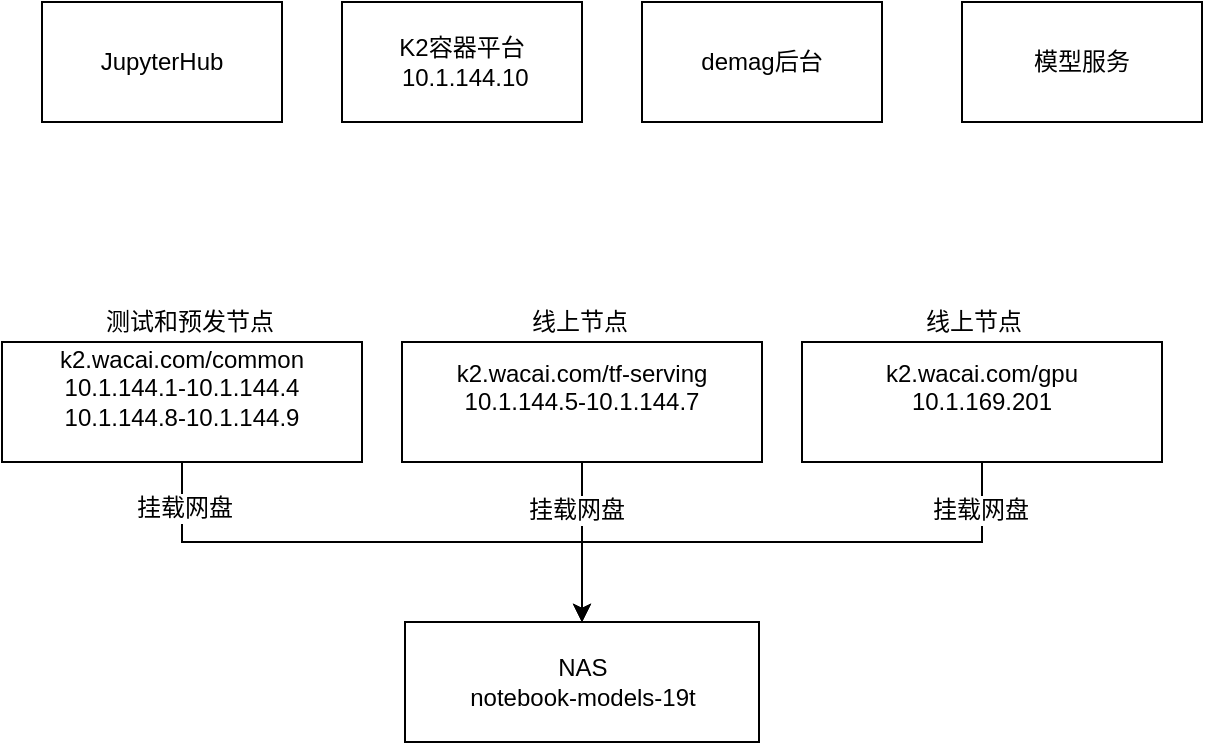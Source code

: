 <mxfile version="10.6.5" type="github"><diagram id="bytSsR9tVJm-Xfqkjh0O" name="Page-1"><mxGraphModel dx="758" dy="457" grid="1" gridSize="10" guides="1" tooltips="1" connect="1" arrows="1" fold="1" page="1" pageScale="1" pageWidth="827" pageHeight="1169" math="0" shadow="0"><root><mxCell id="0"/><mxCell id="1" parent="0"/><mxCell id="jnkxowq66a13voCcWVOj-1" value="JupyterHub" style="rounded=0;whiteSpace=wrap;html=1;" parent="1" vertex="1"><mxGeometry x="170" y="260" width="120" height="60" as="geometry"/></mxCell><mxCell id="jnkxowq66a13voCcWVOj-2" value="K2容器平台&lt;br&gt;&amp;nbsp;10.1.144.10&lt;br&gt;" style="rounded=0;whiteSpace=wrap;html=1;" parent="1" vertex="1"><mxGeometry x="320" y="260" width="120" height="60" as="geometry"/></mxCell><mxCell id="xTize4YehTIkj5ZgZNSp-12" style="edgeStyle=orthogonalEdgeStyle;rounded=0;orthogonalLoop=1;jettySize=auto;html=1;exitX=0.5;exitY=1;exitDx=0;exitDy=0;entryX=0.5;entryY=0;entryDx=0;entryDy=0;" edge="1" parent="1" source="jnkxowq66a13voCcWVOj-5" target="xTize4YehTIkj5ZgZNSp-3"><mxGeometry relative="1" as="geometry"/></mxCell><mxCell id="xTize4YehTIkj5ZgZNSp-17" value="挂载网盘" style="text;html=1;resizable=0;points=[];align=center;verticalAlign=middle;labelBackgroundColor=#ffffff;" vertex="1" connectable="0" parent="xTize4YehTIkj5ZgZNSp-12"><mxGeometry x="-0.836" y="1" relative="1" as="geometry"><mxPoint as="offset"/></mxGeometry></mxCell><mxCell id="jnkxowq66a13voCcWVOj-5" value="k2.wacai.com/common&lt;br&gt;10.1.144.1-10.1.144.4&lt;br&gt;10.1.144.8-10.1.144.9&lt;br&gt;&lt;br&gt;" style="rounded=0;whiteSpace=wrap;html=1;" parent="1" vertex="1"><mxGeometry x="150" y="430" width="180" height="60" as="geometry"/></mxCell><mxCell id="xTize4YehTIkj5ZgZNSp-13" style="edgeStyle=orthogonalEdgeStyle;rounded=0;orthogonalLoop=1;jettySize=auto;html=1;exitX=0.5;exitY=1;exitDx=0;exitDy=0;entryX=0.5;entryY=0;entryDx=0;entryDy=0;" edge="1" parent="1" source="jnkxowq66a13voCcWVOj-6" target="xTize4YehTIkj5ZgZNSp-3"><mxGeometry relative="1" as="geometry"/></mxCell><mxCell id="xTize4YehTIkj5ZgZNSp-18" value="挂载网盘" style="text;html=1;resizable=0;points=[];align=center;verticalAlign=middle;labelBackgroundColor=#ffffff;" vertex="1" connectable="0" parent="xTize4YehTIkj5ZgZNSp-13"><mxGeometry x="-0.4" y="-3" relative="1" as="geometry"><mxPoint as="offset"/></mxGeometry></mxCell><mxCell id="jnkxowq66a13voCcWVOj-6" value="k2.wacai.com/tf-serving&lt;br&gt;10.1.144.5-10.1.144.7&lt;br&gt;&lt;br&gt;" style="rounded=0;whiteSpace=wrap;html=1;" parent="1" vertex="1"><mxGeometry x="350" y="430" width="180" height="60" as="geometry"/></mxCell><mxCell id="xTize4YehTIkj5ZgZNSp-16" style="edgeStyle=orthogonalEdgeStyle;rounded=0;orthogonalLoop=1;jettySize=auto;html=1;exitX=0.5;exitY=1;exitDx=0;exitDy=0;entryX=0.5;entryY=0;entryDx=0;entryDy=0;" edge="1" parent="1" source="jnkxowq66a13voCcWVOj-7" target="xTize4YehTIkj5ZgZNSp-3"><mxGeometry relative="1" as="geometry"/></mxCell><mxCell id="xTize4YehTIkj5ZgZNSp-19" value="挂载网盘" style="text;html=1;resizable=0;points=[];align=center;verticalAlign=middle;labelBackgroundColor=#ffffff;" vertex="1" connectable="0" parent="xTize4YehTIkj5ZgZNSp-16"><mxGeometry x="-0.829" y="-1" relative="1" as="geometry"><mxPoint as="offset"/></mxGeometry></mxCell><mxCell id="jnkxowq66a13voCcWVOj-7" value="k2.wacai.com/gpu&lt;br&gt;10.1.169.201&lt;br&gt;&lt;br&gt;" style="rounded=0;whiteSpace=wrap;html=1;" parent="1" vertex="1"><mxGeometry x="550" y="430" width="180" height="60" as="geometry"/></mxCell><mxCell id="xTize4YehTIkj5ZgZNSp-3" value="NAS&lt;br&gt;notebook-models-19t&lt;br&gt;" style="rounded=0;whiteSpace=wrap;html=1;" vertex="1" parent="1"><mxGeometry x="351.5" y="570" width="177" height="60" as="geometry"/></mxCell><mxCell id="xTize4YehTIkj5ZgZNSp-4" value="demag后台&lt;br&gt;" style="rounded=0;whiteSpace=wrap;html=1;" vertex="1" parent="1"><mxGeometry x="470" y="260" width="120" height="60" as="geometry"/></mxCell><mxCell id="xTize4YehTIkj5ZgZNSp-6" value="模型服务&lt;br&gt;" style="rounded=0;whiteSpace=wrap;html=1;" vertex="1" parent="1"><mxGeometry x="630" y="260" width="120" height="60" as="geometry"/></mxCell><mxCell id="xTize4YehTIkj5ZgZNSp-7" value="测试和预发节点" style="text;html=1;resizable=0;points=[];autosize=1;align=left;verticalAlign=top;spacingTop=-4;" vertex="1" parent="1"><mxGeometry x="200" y="410" width="100" height="20" as="geometry"/></mxCell><mxCell id="xTize4YehTIkj5ZgZNSp-8" value="线上节点" style="text;html=1;resizable=0;points=[];autosize=1;align=left;verticalAlign=top;spacingTop=-4;" vertex="1" parent="1"><mxGeometry x="413" y="410" width="60" height="20" as="geometry"/></mxCell><mxCell id="xTize4YehTIkj5ZgZNSp-11" value="线上节点" style="text;html=1;resizable=0;points=[];autosize=1;align=left;verticalAlign=top;spacingTop=-4;" vertex="1" parent="1"><mxGeometry x="610" y="410" width="60" height="20" as="geometry"/></mxCell></root></mxGraphModel></diagram></mxfile>